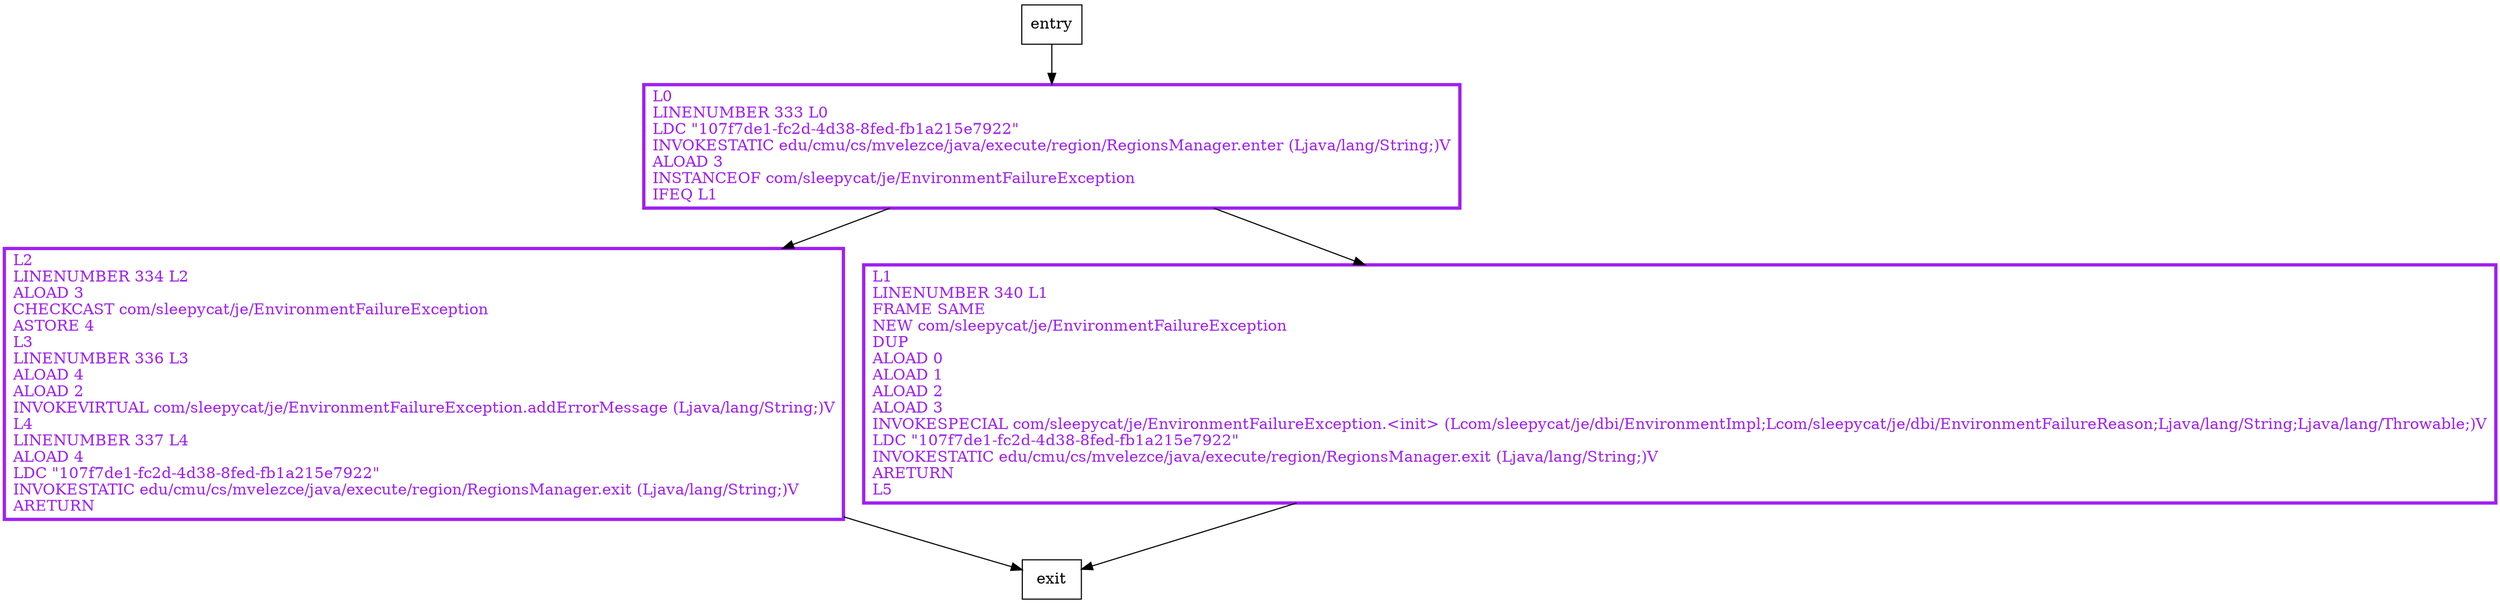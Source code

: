 digraph promote {
node [shape=record];
487551029 [label="L2\lLINENUMBER 334 L2\lALOAD 3\lCHECKCAST com/sleepycat/je/EnvironmentFailureException\lASTORE 4\lL3\lLINENUMBER 336 L3\lALOAD 4\lALOAD 2\lINVOKEVIRTUAL com/sleepycat/je/EnvironmentFailureException.addErrorMessage (Ljava/lang/String;)V\lL4\lLINENUMBER 337 L4\lALOAD 4\lLDC \"107f7de1-fc2d-4d38-8fed-fb1a215e7922\"\lINVOKESTATIC edu/cmu/cs/mvelezce/java/execute/region/RegionsManager.exit (Ljava/lang/String;)V\lARETURN\l"];
1224087725 [label="L1\lLINENUMBER 340 L1\lFRAME SAME\lNEW com/sleepycat/je/EnvironmentFailureException\lDUP\lALOAD 0\lALOAD 1\lALOAD 2\lALOAD 3\lINVOKESPECIAL com/sleepycat/je/EnvironmentFailureException.\<init\> (Lcom/sleepycat/je/dbi/EnvironmentImpl;Lcom/sleepycat/je/dbi/EnvironmentFailureReason;Ljava/lang/String;Ljava/lang/Throwable;)V\lLDC \"107f7de1-fc2d-4d38-8fed-fb1a215e7922\"\lINVOKESTATIC edu/cmu/cs/mvelezce/java/execute/region/RegionsManager.exit (Ljava/lang/String;)V\lARETURN\lL5\l"];
398005490 [label="L0\lLINENUMBER 333 L0\lLDC \"107f7de1-fc2d-4d38-8fed-fb1a215e7922\"\lINVOKESTATIC edu/cmu/cs/mvelezce/java/execute/region/RegionsManager.enter (Ljava/lang/String;)V\lALOAD 3\lINSTANCEOF com/sleepycat/je/EnvironmentFailureException\lIFEQ L1\l"];
entry;
exit;
entry -> 398005490
487551029 -> exit
1224087725 -> exit
398005490 -> 487551029
398005490 -> 1224087725
487551029[fontcolor="purple", penwidth=3, color="purple"];
1224087725[fontcolor="purple", penwidth=3, color="purple"];
398005490[fontcolor="purple", penwidth=3, color="purple"];
}
